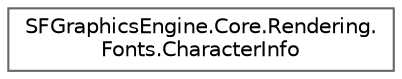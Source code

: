 digraph "Graphical Class Hierarchy"
{
 // LATEX_PDF_SIZE
  bgcolor="transparent";
  edge [fontname=Helvetica,fontsize=10,labelfontname=Helvetica,labelfontsize=10];
  node [fontname=Helvetica,fontsize=10,shape=box,height=0.2,width=0.4];
  rankdir="LR";
  Node0 [label="SFGraphicsEngine.Core.Rendering.\lFonts.CharacterInfo",height=0.2,width=0.4,color="grey40", fillcolor="white", style="filled",URL="$struct_s_f_graphics_engine_1_1_core_1_1_rendering_1_1_fonts_1_1_character_info.html",tooltip="Info about character in atlas"];
}
